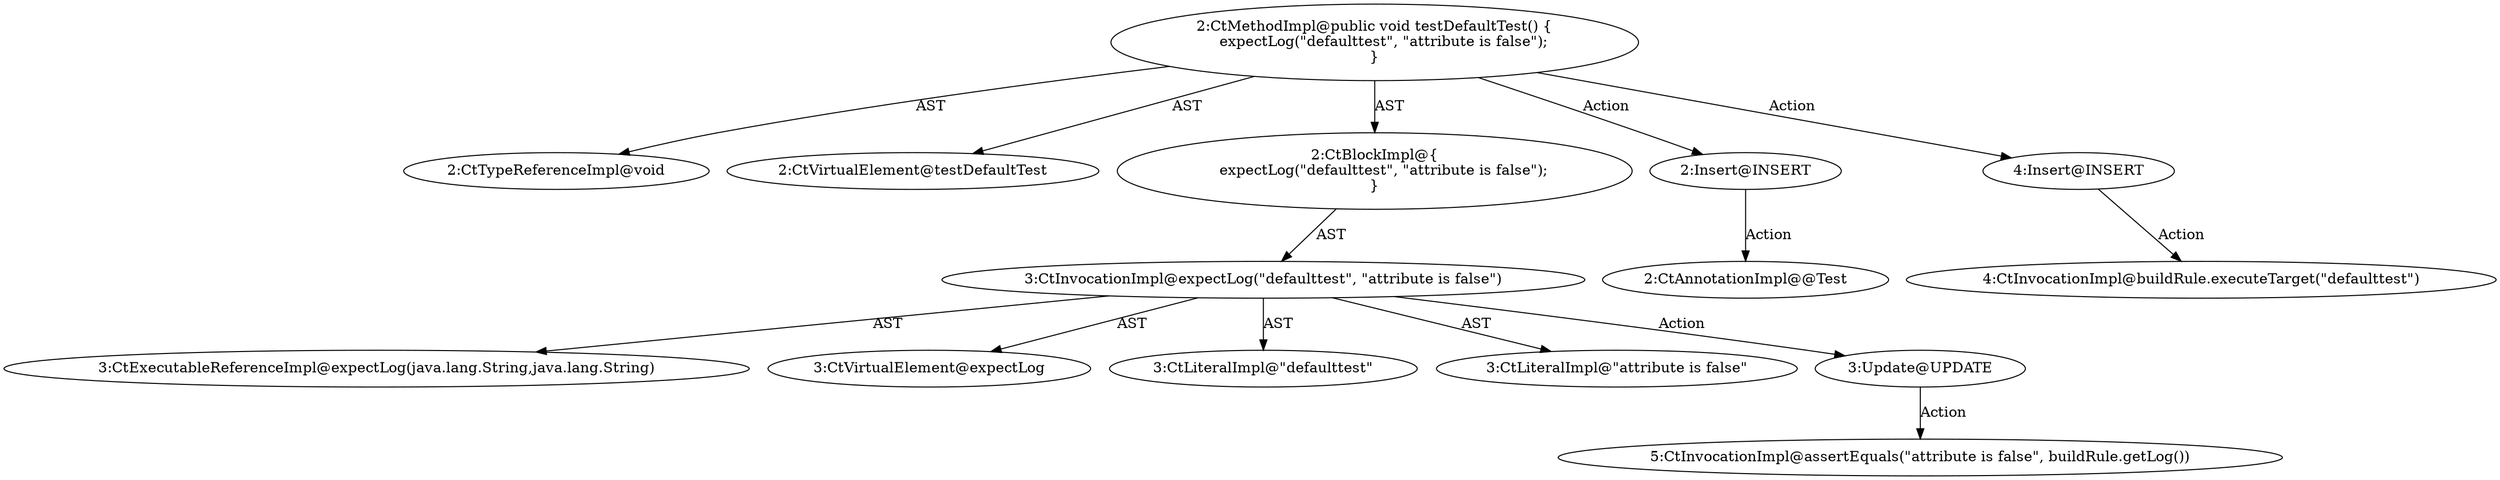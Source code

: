 digraph "testDefaultTest#?" {
0 [label="2:CtTypeReferenceImpl@void" shape=ellipse]
1 [label="2:CtVirtualElement@testDefaultTest" shape=ellipse]
2 [label="3:CtExecutableReferenceImpl@expectLog(java.lang.String,java.lang.String)" shape=ellipse]
3 [label="3:CtVirtualElement@expectLog" shape=ellipse]
4 [label="3:CtLiteralImpl@\"defaulttest\"" shape=ellipse]
5 [label="3:CtLiteralImpl@\"attribute is false\"" shape=ellipse]
6 [label="3:CtInvocationImpl@expectLog(\"defaulttest\", \"attribute is false\")" shape=ellipse]
7 [label="2:CtBlockImpl@\{
    expectLog(\"defaulttest\", \"attribute is false\");
\}" shape=ellipse]
8 [label="2:CtMethodImpl@public void testDefaultTest() \{
    expectLog(\"defaulttest\", \"attribute is false\");
\}" shape=ellipse]
9 [label="3:Update@UPDATE" shape=ellipse]
10 [label="5:CtInvocationImpl@assertEquals(\"attribute is false\", buildRule.getLog())" shape=ellipse]
11 [label="2:Insert@INSERT" shape=ellipse]
12 [label="2:CtAnnotationImpl@@Test" shape=ellipse]
13 [label="4:Insert@INSERT" shape=ellipse]
14 [label="4:CtInvocationImpl@buildRule.executeTarget(\"defaulttest\")" shape=ellipse]
6 -> 3 [label="AST"];
6 -> 2 [label="AST"];
6 -> 4 [label="AST"];
6 -> 5 [label="AST"];
6 -> 9 [label="Action"];
7 -> 6 [label="AST"];
8 -> 1 [label="AST"];
8 -> 0 [label="AST"];
8 -> 7 [label="AST"];
8 -> 11 [label="Action"];
8 -> 13 [label="Action"];
9 -> 10 [label="Action"];
11 -> 12 [label="Action"];
13 -> 14 [label="Action"];
}